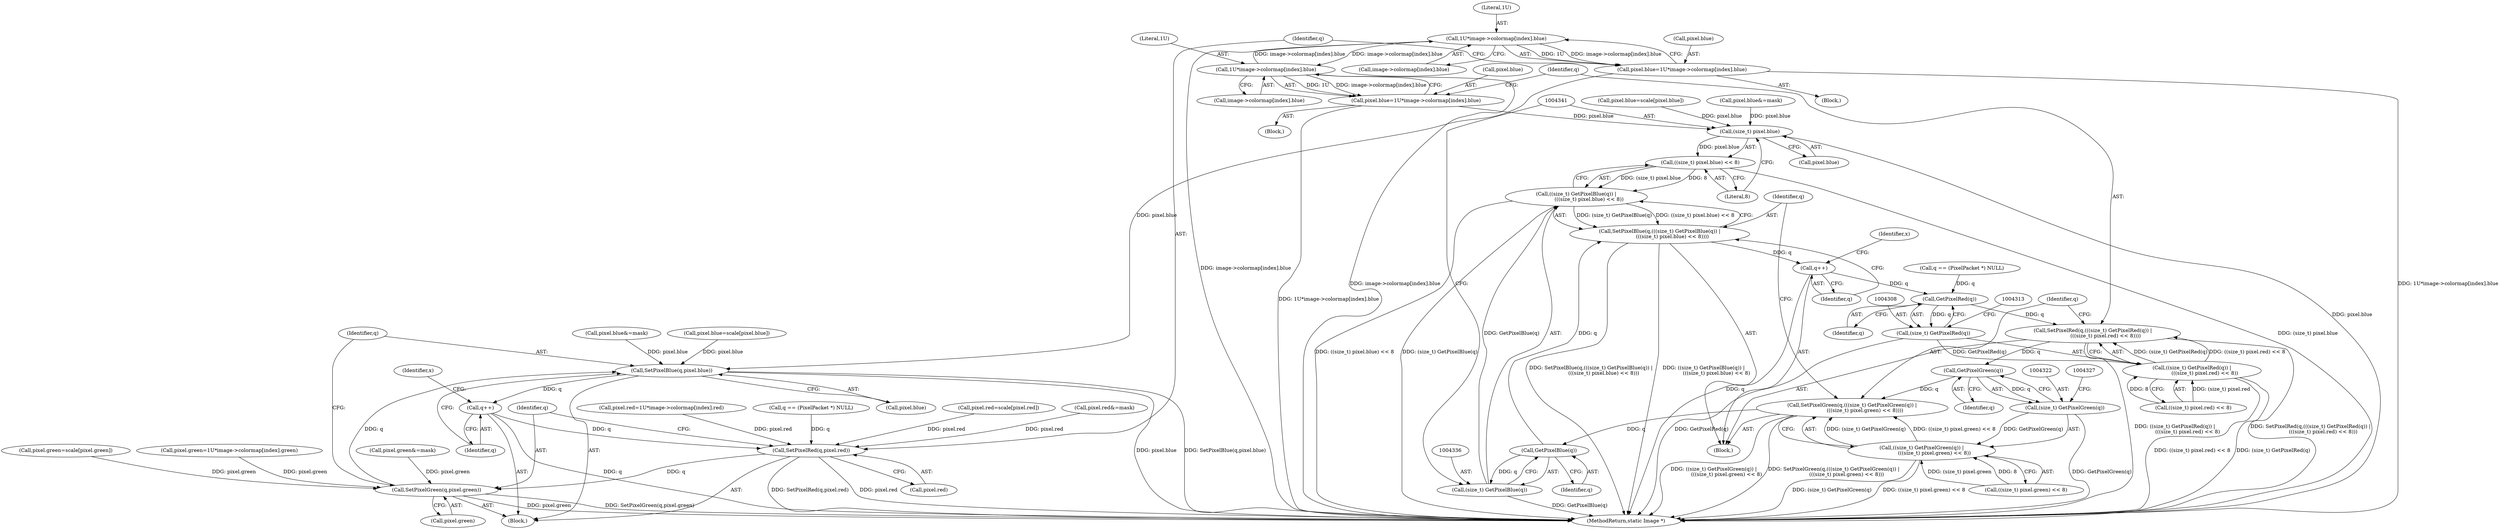 digraph "0_ImageMagick_f6e9d0d9955e85bdd7540b251cd50d598dacc5e6_8@pointer" {
"1003720" [label="(Call,1U*image->colormap[index].blue)"];
"1004189" [label="(Call,1U*image->colormap[index].blue)"];
"1003720" [label="(Call,1U*image->colormap[index].blue)"];
"1003716" [label="(Call,pixel.blue=1U*image->colormap[index].blue)"];
"1003845" [label="(Call,SetPixelBlue(q,pixel.blue))"];
"1003850" [label="(Call,q++)"];
"1003835" [label="(Call,SetPixelRed(q,pixel.red))"];
"1003840" [label="(Call,SetPixelGreen(q,pixel.green))"];
"1004185" [label="(Call,pixel.blue=1U*image->colormap[index].blue)"];
"1004340" [label="(Call,(size_t) pixel.blue)"];
"1004339" [label="(Call,((size_t) pixel.blue) << 8)"];
"1004334" [label="(Call,((size_t) GetPixelBlue(q)) |\n                (((size_t) pixel.blue) << 8))"];
"1004332" [label="(Call,SetPixelBlue(q,(((size_t) GetPixelBlue(q)) |\n                (((size_t) pixel.blue) << 8))))"];
"1004346" [label="(Call,q++)"];
"1004309" [label="(Call,GetPixelRed(q))"];
"1004304" [label="(Call,SetPixelRed(q,(((size_t) GetPixelRed(q)) |\n                (((size_t) pixel.red) << 8))))"];
"1004323" [label="(Call,GetPixelGreen(q))"];
"1004318" [label="(Call,SetPixelGreen(q,(((size_t) GetPixelGreen(q)) |\n                (((size_t) pixel.green) << 8))))"];
"1004337" [label="(Call,GetPixelBlue(q))"];
"1004335" [label="(Call,(size_t) GetPixelBlue(q))"];
"1004321" [label="(Call,(size_t) GetPixelGreen(q))"];
"1004320" [label="(Call,((size_t) GetPixelGreen(q)) |\n                (((size_t) pixel.green) << 8))"];
"1004307" [label="(Call,(size_t) GetPixelRed(q))"];
"1004306" [label="(Call,((size_t) GetPixelRed(q)) |\n                (((size_t) pixel.red) << 8))"];
"1004265" [label="(Call,pixel.blue&=mask)"];
"1003490" [label="(Identifier,x)"];
"1003826" [label="(Call,pixel.blue=scale[pixel.blue])"];
"1003944" [label="(Block,)"];
"1004345" [label="(Literal,8)"];
"1003938" [label="(Identifier,x)"];
"1004319" [label="(Identifier,q)"];
"1004321" [label="(Call,(size_t) GetPixelGreen(q))"];
"1004347" [label="(Identifier,q)"];
"1004563" [label="(MethodReturn,static Image *)"];
"1004310" [label="(Identifier,q)"];
"1003808" [label="(Call,pixel.red=scale[pixel.red])"];
"1004338" [label="(Identifier,q)"];
"1004190" [label="(Literal,1U)"];
"1003716" [label="(Call,pixel.blue=1U*image->colormap[index].blue)"];
"1003720" [label="(Call,1U*image->colormap[index].blue)"];
"1003791" [label="(Call,pixel.green&=mask)"];
"1003842" [label="(Call,pixel.green)"];
"1004342" [label="(Call,pixel.blue)"];
"1003846" [label="(Identifier,q)"];
"1004346" [label="(Call,q++)"];
"1003491" [label="(Block,)"];
"1003916" [label="(Call,q == (PixelPacket *) NULL)"];
"1004323" [label="(Call,GetPixelGreen(q))"];
"1004318" [label="(Call,SetPixelGreen(q,(((size_t) GetPixelGreen(q)) |\n                (((size_t) pixel.green) << 8))))"];
"1003851" [label="(Identifier,q)"];
"1003496" [label="(Block,)"];
"1004337" [label="(Call,GetPixelBlue(q))"];
"1004339" [label="(Call,((size_t) pixel.blue) << 8)"];
"1004309" [label="(Call,GetPixelRed(q))"];
"1004185" [label="(Call,pixel.blue=1U*image->colormap[index].blue)"];
"1004305" [label="(Identifier,q)"];
"1003845" [label="(Call,SetPixelBlue(q,pixel.blue))"];
"1003841" [label="(Identifier,q)"];
"1003836" [label="(Identifier,q)"];
"1003717" [label="(Call,pixel.blue)"];
"1003786" [label="(Call,pixel.red&=mask)"];
"1003939" [label="(Block,)"];
"1004332" [label="(Call,SetPixelBlue(q,(((size_t) GetPixelBlue(q)) |\n                (((size_t) pixel.blue) << 8))))"];
"1003690" [label="(Call,pixel.red=1U*image->colormap[index].red)"];
"1003817" [label="(Call,pixel.green=scale[pixel.green])"];
"1003837" [label="(Call,pixel.red)"];
"1004307" [label="(Call,(size_t) GetPixelRed(q))"];
"1003835" [label="(Call,SetPixelRed(q,pixel.red))"];
"1004324" [label="(Identifier,q)"];
"1004334" [label="(Call,((size_t) GetPixelBlue(q)) |\n                (((size_t) pixel.blue) << 8))"];
"1004320" [label="(Call,((size_t) GetPixelGreen(q)) |\n                (((size_t) pixel.green) << 8))"];
"1003796" [label="(Call,pixel.blue&=mask)"];
"1003468" [label="(Call,q == (PixelPacket *) NULL)"];
"1004335" [label="(Call,(size_t) GetPixelBlue(q))"];
"1004311" [label="(Call,((size_t) pixel.red) << 8)"];
"1004186" [label="(Call,pixel.blue)"];
"1004325" [label="(Call,((size_t) pixel.green) << 8)"];
"1003703" [label="(Call,pixel.green=1U*image->colormap[index].green)"];
"1003722" [label="(Call,image->colormap[index].blue)"];
"1004333" [label="(Identifier,q)"];
"1003721" [label="(Literal,1U)"];
"1004189" [label="(Call,1U*image->colormap[index].blue)"];
"1003847" [label="(Call,pixel.blue)"];
"1003850" [label="(Call,q++)"];
"1003840" [label="(Call,SetPixelGreen(q,pixel.green))"];
"1004340" [label="(Call,(size_t) pixel.blue)"];
"1004191" [label="(Call,image->colormap[index].blue)"];
"1004306" [label="(Call,((size_t) GetPixelRed(q)) |\n                (((size_t) pixel.red) << 8))"];
"1004295" [label="(Call,pixel.blue=scale[pixel.blue])"];
"1004304" [label="(Call,SetPixelRed(q,(((size_t) GetPixelRed(q)) |\n                (((size_t) pixel.red) << 8))))"];
"1003720" -> "1003716"  [label="AST: "];
"1003720" -> "1003722"  [label="CFG: "];
"1003721" -> "1003720"  [label="AST: "];
"1003722" -> "1003720"  [label="AST: "];
"1003716" -> "1003720"  [label="CFG: "];
"1003720" -> "1004563"  [label="DDG: image->colormap[index].blue"];
"1003720" -> "1003716"  [label="DDG: 1U"];
"1003720" -> "1003716"  [label="DDG: image->colormap[index].blue"];
"1004189" -> "1003720"  [label="DDG: image->colormap[index].blue"];
"1003720" -> "1004189"  [label="DDG: image->colormap[index].blue"];
"1004189" -> "1004185"  [label="AST: "];
"1004189" -> "1004191"  [label="CFG: "];
"1004190" -> "1004189"  [label="AST: "];
"1004191" -> "1004189"  [label="AST: "];
"1004185" -> "1004189"  [label="CFG: "];
"1004189" -> "1004563"  [label="DDG: image->colormap[index].blue"];
"1004189" -> "1004185"  [label="DDG: 1U"];
"1004189" -> "1004185"  [label="DDG: image->colormap[index].blue"];
"1003716" -> "1003496"  [label="AST: "];
"1003717" -> "1003716"  [label="AST: "];
"1003836" -> "1003716"  [label="CFG: "];
"1003716" -> "1004563"  [label="DDG: 1U*image->colormap[index].blue"];
"1003716" -> "1003845"  [label="DDG: pixel.blue"];
"1003845" -> "1003491"  [label="AST: "];
"1003845" -> "1003847"  [label="CFG: "];
"1003846" -> "1003845"  [label="AST: "];
"1003847" -> "1003845"  [label="AST: "];
"1003851" -> "1003845"  [label="CFG: "];
"1003845" -> "1004563"  [label="DDG: pixel.blue"];
"1003845" -> "1004563"  [label="DDG: SetPixelBlue(q,pixel.blue)"];
"1003840" -> "1003845"  [label="DDG: q"];
"1003796" -> "1003845"  [label="DDG: pixel.blue"];
"1003826" -> "1003845"  [label="DDG: pixel.blue"];
"1003845" -> "1003850"  [label="DDG: q"];
"1003850" -> "1003491"  [label="AST: "];
"1003850" -> "1003851"  [label="CFG: "];
"1003851" -> "1003850"  [label="AST: "];
"1003490" -> "1003850"  [label="CFG: "];
"1003850" -> "1004563"  [label="DDG: q"];
"1003850" -> "1003835"  [label="DDG: q"];
"1003835" -> "1003491"  [label="AST: "];
"1003835" -> "1003837"  [label="CFG: "];
"1003836" -> "1003835"  [label="AST: "];
"1003837" -> "1003835"  [label="AST: "];
"1003841" -> "1003835"  [label="CFG: "];
"1003835" -> "1004563"  [label="DDG: SetPixelRed(q,pixel.red)"];
"1003835" -> "1004563"  [label="DDG: pixel.red"];
"1003468" -> "1003835"  [label="DDG: q"];
"1003786" -> "1003835"  [label="DDG: pixel.red"];
"1003808" -> "1003835"  [label="DDG: pixel.red"];
"1003690" -> "1003835"  [label="DDG: pixel.red"];
"1003835" -> "1003840"  [label="DDG: q"];
"1003840" -> "1003491"  [label="AST: "];
"1003840" -> "1003842"  [label="CFG: "];
"1003841" -> "1003840"  [label="AST: "];
"1003842" -> "1003840"  [label="AST: "];
"1003846" -> "1003840"  [label="CFG: "];
"1003840" -> "1004563"  [label="DDG: SetPixelGreen(q,pixel.green)"];
"1003840" -> "1004563"  [label="DDG: pixel.green"];
"1003791" -> "1003840"  [label="DDG: pixel.green"];
"1003703" -> "1003840"  [label="DDG: pixel.green"];
"1003817" -> "1003840"  [label="DDG: pixel.green"];
"1004185" -> "1003944"  [label="AST: "];
"1004186" -> "1004185"  [label="AST: "];
"1004305" -> "1004185"  [label="CFG: "];
"1004185" -> "1004563"  [label="DDG: 1U*image->colormap[index].blue"];
"1004185" -> "1004340"  [label="DDG: pixel.blue"];
"1004340" -> "1004339"  [label="AST: "];
"1004340" -> "1004342"  [label="CFG: "];
"1004341" -> "1004340"  [label="AST: "];
"1004342" -> "1004340"  [label="AST: "];
"1004345" -> "1004340"  [label="CFG: "];
"1004340" -> "1004563"  [label="DDG: pixel.blue"];
"1004340" -> "1004339"  [label="DDG: pixel.blue"];
"1004265" -> "1004340"  [label="DDG: pixel.blue"];
"1004295" -> "1004340"  [label="DDG: pixel.blue"];
"1004339" -> "1004334"  [label="AST: "];
"1004339" -> "1004345"  [label="CFG: "];
"1004345" -> "1004339"  [label="AST: "];
"1004334" -> "1004339"  [label="CFG: "];
"1004339" -> "1004563"  [label="DDG: (size_t) pixel.blue"];
"1004339" -> "1004334"  [label="DDG: (size_t) pixel.blue"];
"1004339" -> "1004334"  [label="DDG: 8"];
"1004334" -> "1004332"  [label="AST: "];
"1004335" -> "1004334"  [label="AST: "];
"1004332" -> "1004334"  [label="CFG: "];
"1004334" -> "1004563"  [label="DDG: ((size_t) pixel.blue) << 8"];
"1004334" -> "1004563"  [label="DDG: (size_t) GetPixelBlue(q)"];
"1004334" -> "1004332"  [label="DDG: (size_t) GetPixelBlue(q)"];
"1004334" -> "1004332"  [label="DDG: ((size_t) pixel.blue) << 8"];
"1004335" -> "1004334"  [label="DDG: GetPixelBlue(q)"];
"1004332" -> "1003939"  [label="AST: "];
"1004333" -> "1004332"  [label="AST: "];
"1004347" -> "1004332"  [label="CFG: "];
"1004332" -> "1004563"  [label="DDG: ((size_t) GetPixelBlue(q)) |\n                (((size_t) pixel.blue) << 8)"];
"1004332" -> "1004563"  [label="DDG: SetPixelBlue(q,(((size_t) GetPixelBlue(q)) |\n                (((size_t) pixel.blue) << 8)))"];
"1004337" -> "1004332"  [label="DDG: q"];
"1004332" -> "1004346"  [label="DDG: q"];
"1004346" -> "1003939"  [label="AST: "];
"1004346" -> "1004347"  [label="CFG: "];
"1004347" -> "1004346"  [label="AST: "];
"1003938" -> "1004346"  [label="CFG: "];
"1004346" -> "1004563"  [label="DDG: q"];
"1004346" -> "1004309"  [label="DDG: q"];
"1004309" -> "1004307"  [label="AST: "];
"1004309" -> "1004310"  [label="CFG: "];
"1004310" -> "1004309"  [label="AST: "];
"1004307" -> "1004309"  [label="CFG: "];
"1004309" -> "1004304"  [label="DDG: q"];
"1004309" -> "1004307"  [label="DDG: q"];
"1003916" -> "1004309"  [label="DDG: q"];
"1004304" -> "1003939"  [label="AST: "];
"1004304" -> "1004306"  [label="CFG: "];
"1004305" -> "1004304"  [label="AST: "];
"1004306" -> "1004304"  [label="AST: "];
"1004319" -> "1004304"  [label="CFG: "];
"1004304" -> "1004563"  [label="DDG: ((size_t) GetPixelRed(q)) |\n                (((size_t) pixel.red) << 8)"];
"1004304" -> "1004563"  [label="DDG: SetPixelRed(q,(((size_t) GetPixelRed(q)) |\n                (((size_t) pixel.red) << 8)))"];
"1004306" -> "1004304"  [label="DDG: (size_t) GetPixelRed(q)"];
"1004306" -> "1004304"  [label="DDG: ((size_t) pixel.red) << 8"];
"1004304" -> "1004323"  [label="DDG: q"];
"1004323" -> "1004321"  [label="AST: "];
"1004323" -> "1004324"  [label="CFG: "];
"1004324" -> "1004323"  [label="AST: "];
"1004321" -> "1004323"  [label="CFG: "];
"1004323" -> "1004318"  [label="DDG: q"];
"1004323" -> "1004321"  [label="DDG: q"];
"1004318" -> "1003939"  [label="AST: "];
"1004318" -> "1004320"  [label="CFG: "];
"1004319" -> "1004318"  [label="AST: "];
"1004320" -> "1004318"  [label="AST: "];
"1004333" -> "1004318"  [label="CFG: "];
"1004318" -> "1004563"  [label="DDG: ((size_t) GetPixelGreen(q)) |\n                (((size_t) pixel.green) << 8)"];
"1004318" -> "1004563"  [label="DDG: SetPixelGreen(q,(((size_t) GetPixelGreen(q)) |\n                (((size_t) pixel.green) << 8)))"];
"1004320" -> "1004318"  [label="DDG: (size_t) GetPixelGreen(q)"];
"1004320" -> "1004318"  [label="DDG: ((size_t) pixel.green) << 8"];
"1004318" -> "1004337"  [label="DDG: q"];
"1004337" -> "1004335"  [label="AST: "];
"1004337" -> "1004338"  [label="CFG: "];
"1004338" -> "1004337"  [label="AST: "];
"1004335" -> "1004337"  [label="CFG: "];
"1004337" -> "1004335"  [label="DDG: q"];
"1004336" -> "1004335"  [label="AST: "];
"1004341" -> "1004335"  [label="CFG: "];
"1004335" -> "1004563"  [label="DDG: GetPixelBlue(q)"];
"1004321" -> "1004320"  [label="AST: "];
"1004322" -> "1004321"  [label="AST: "];
"1004327" -> "1004321"  [label="CFG: "];
"1004321" -> "1004563"  [label="DDG: GetPixelGreen(q)"];
"1004321" -> "1004320"  [label="DDG: GetPixelGreen(q)"];
"1004320" -> "1004325"  [label="CFG: "];
"1004325" -> "1004320"  [label="AST: "];
"1004320" -> "1004563"  [label="DDG: (size_t) GetPixelGreen(q)"];
"1004320" -> "1004563"  [label="DDG: ((size_t) pixel.green) << 8"];
"1004325" -> "1004320"  [label="DDG: (size_t) pixel.green"];
"1004325" -> "1004320"  [label="DDG: 8"];
"1004307" -> "1004306"  [label="AST: "];
"1004308" -> "1004307"  [label="AST: "];
"1004313" -> "1004307"  [label="CFG: "];
"1004307" -> "1004563"  [label="DDG: GetPixelRed(q)"];
"1004307" -> "1004306"  [label="DDG: GetPixelRed(q)"];
"1004306" -> "1004311"  [label="CFG: "];
"1004311" -> "1004306"  [label="AST: "];
"1004306" -> "1004563"  [label="DDG: ((size_t) pixel.red) << 8"];
"1004306" -> "1004563"  [label="DDG: (size_t) GetPixelRed(q)"];
"1004311" -> "1004306"  [label="DDG: (size_t) pixel.red"];
"1004311" -> "1004306"  [label="DDG: 8"];
}
